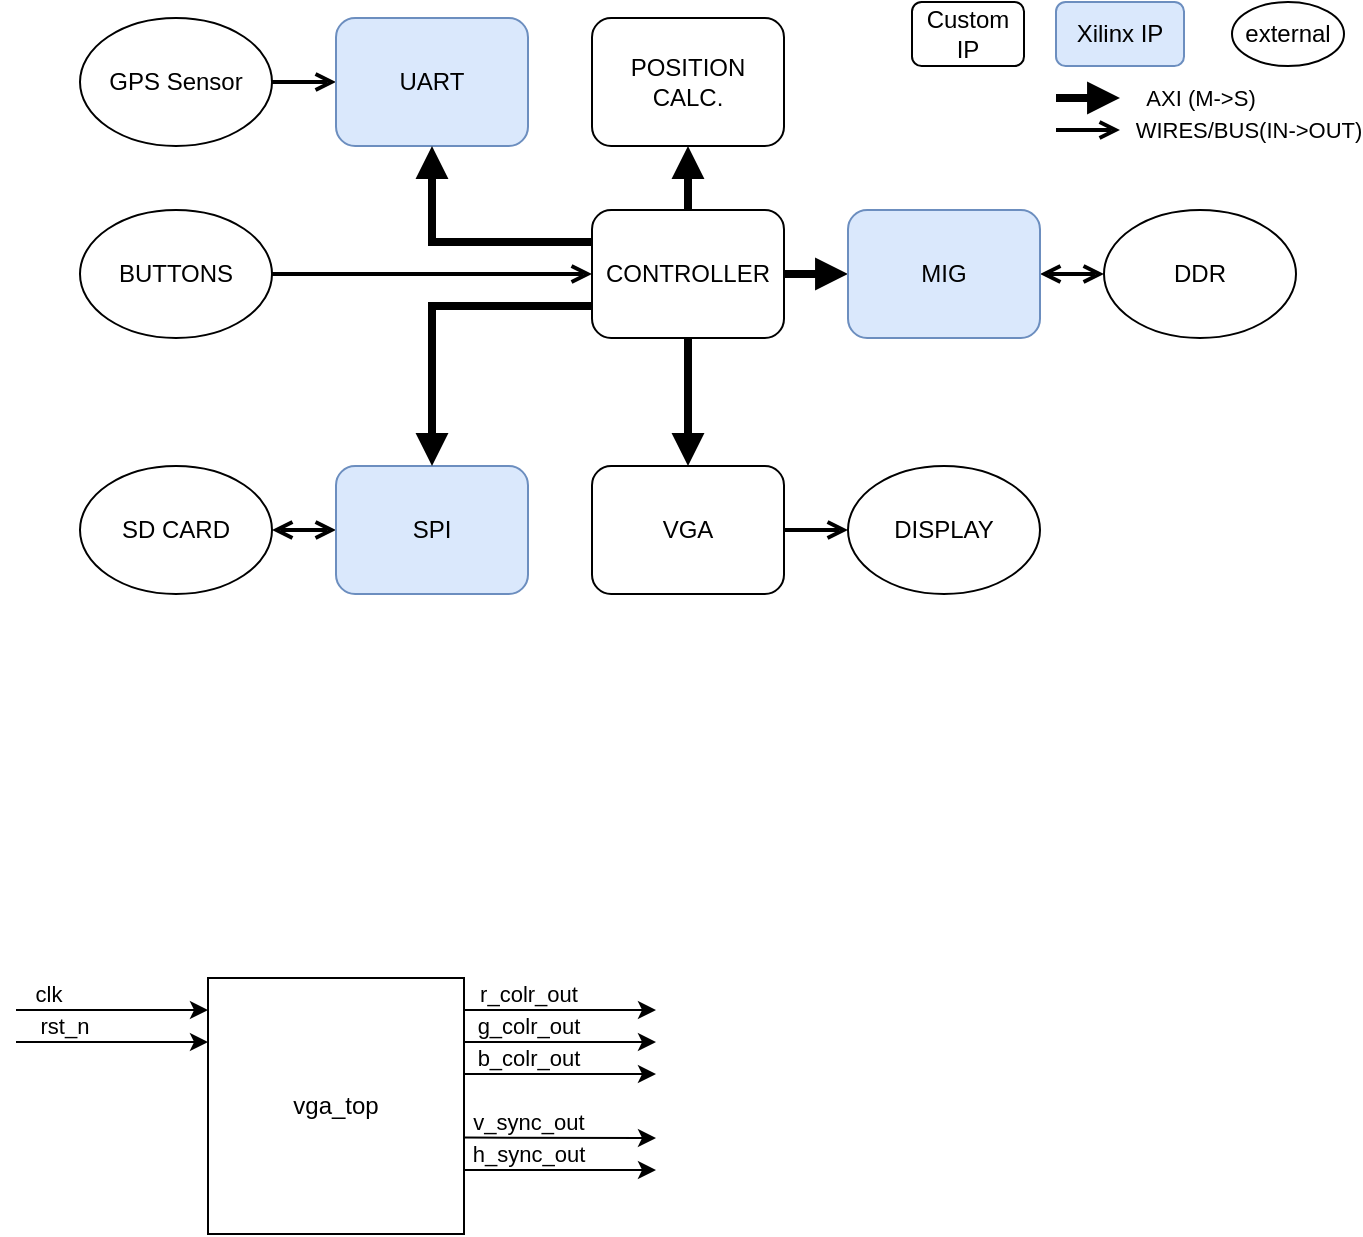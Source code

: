 <mxfile version="16.5.1" type="device" pages="3"><diagram id="nEQVa2_PhKiKGe51zzit" name="top_arch_V1"><mxGraphModel dx="1422" dy="905" grid="1" gridSize="8" guides="1" tooltips="1" connect="1" arrows="1" fold="1" page="1" pageScale="1" pageWidth="850" pageHeight="1100" math="0" shadow="0"><root><mxCell id="0"/><mxCell id="1" parent="0"/><mxCell id="EMBkTUxS-HCczICOHxxR-1" value="vga_top" style="rounded=0;whiteSpace=wrap;html=1;" parent="1" vertex="1"><mxGeometry x="192" y="512" width="128" height="128" as="geometry"/></mxCell><mxCell id="BHH7NuSYGkCIC_-TlVkg-1" value="" style="endArrow=classic;html=1;rounded=0;" parent="1" edge="1"><mxGeometry width="50" height="50" relative="1" as="geometry"><mxPoint x="320" y="528" as="sourcePoint"/><mxPoint x="416" y="528" as="targetPoint"/></mxGeometry></mxCell><mxCell id="BHH7NuSYGkCIC_-TlVkg-8" value="r_colr_out" style="edgeLabel;html=1;align=center;verticalAlign=middle;resizable=0;points=[];" parent="BHH7NuSYGkCIC_-TlVkg-1" vertex="1" connectable="0"><mxGeometry x="0.439" y="-1" relative="1" as="geometry"><mxPoint x="-37" y="-9" as="offset"/></mxGeometry></mxCell><mxCell id="BHH7NuSYGkCIC_-TlVkg-2" value="g_colr_out" style="endArrow=classic;html=1;rounded=0;" parent="1" edge="1"><mxGeometry x="-0.333" y="8" width="50" height="50" relative="1" as="geometry"><mxPoint x="320" y="544" as="sourcePoint"/><mxPoint x="416" y="544" as="targetPoint"/><mxPoint as="offset"/></mxGeometry></mxCell><mxCell id="BHH7NuSYGkCIC_-TlVkg-3" value="b_colr_out" style="endArrow=classic;html=1;rounded=0;" parent="1" edge="1"><mxGeometry x="-0.333" y="8" width="50" height="50" relative="1" as="geometry"><mxPoint x="320" y="560" as="sourcePoint"/><mxPoint x="416" y="560" as="targetPoint"/><mxPoint as="offset"/></mxGeometry></mxCell><mxCell id="BHH7NuSYGkCIC_-TlVkg-4" value="v_sync_out" style="endArrow=classic;html=1;rounded=0;" parent="1" edge="1"><mxGeometry x="-0.334" y="8" width="50" height="50" relative="1" as="geometry"><mxPoint x="320" y="591.76" as="sourcePoint"/><mxPoint x="416" y="592" as="targetPoint"/><mxPoint as="offset"/></mxGeometry></mxCell><mxCell id="BHH7NuSYGkCIC_-TlVkg-5" value="h_sync_out" style="endArrow=classic;html=1;rounded=0;" parent="1" edge="1"><mxGeometry x="-0.333" y="8" width="50" height="50" relative="1" as="geometry"><mxPoint x="320" y="608" as="sourcePoint"/><mxPoint x="416" y="608" as="targetPoint"/><mxPoint as="offset"/></mxGeometry></mxCell><mxCell id="BHH7NuSYGkCIC_-TlVkg-6" value="clk" style="endArrow=classic;html=1;rounded=0;" parent="1" edge="1"><mxGeometry x="-0.667" y="8" width="50" height="50" relative="1" as="geometry"><mxPoint x="96" y="528" as="sourcePoint"/><mxPoint x="192" y="528" as="targetPoint"/><mxPoint as="offset"/></mxGeometry></mxCell><mxCell id="BHH7NuSYGkCIC_-TlVkg-7" value="rst_n" style="endArrow=classic;html=1;rounded=0;" parent="1" edge="1"><mxGeometry x="-0.5" y="8" width="50" height="50" relative="1" as="geometry"><mxPoint x="96" y="544" as="sourcePoint"/><mxPoint x="192" y="544" as="targetPoint"/><mxPoint as="offset"/></mxGeometry></mxCell><mxCell id="VVmX6la4kEFzWT4004Nb-6" style="edgeStyle=orthogonalEdgeStyle;rounded=0;orthogonalLoop=1;jettySize=auto;html=1;entryX=0;entryY=0.5;entryDx=0;entryDy=0;strokeWidth=4;endArrow=block;endFill=1;exitX=1;exitY=0.5;exitDx=0;exitDy=0;" parent="1" source="uRz5PrypNm8M7Azt9l2P-7" target="VVmX6la4kEFzWT4004Nb-2" edge="1"><mxGeometry relative="1" as="geometry"><mxPoint x="504" y="176" as="sourcePoint"/></mxGeometry></mxCell><mxCell id="uRz5PrypNm8M7Azt9l2P-6" style="edgeStyle=orthogonalEdgeStyle;rounded=0;orthogonalLoop=1;jettySize=auto;html=1;exitX=0;exitY=0.5;exitDx=0;exitDy=0;entryX=1;entryY=0.5;entryDx=0;entryDy=0;endArrow=open;endFill=0;strokeWidth=2;startArrow=open;startFill=0;" parent="1" source="VVmX6la4kEFzWT4004Nb-1" target="Vkc70nAae5T4lTxsDKgx-2" edge="1"><mxGeometry relative="1" as="geometry"><mxPoint x="160" y="288" as="targetPoint"/></mxGeometry></mxCell><mxCell id="VVmX6la4kEFzWT4004Nb-1" value="SPI" style="rounded=1;whiteSpace=wrap;html=1;fillColor=#dae8fc;strokeColor=#6c8ebf;" parent="1" vertex="1"><mxGeometry x="256" y="256" width="96" height="64" as="geometry"/></mxCell><mxCell id="Vkc70nAae5T4lTxsDKgx-6" style="edgeStyle=orthogonalEdgeStyle;rounded=0;orthogonalLoop=1;jettySize=auto;html=1;exitX=1;exitY=0.5;exitDx=0;exitDy=0;entryX=0;entryY=0.5;entryDx=0;entryDy=0;startArrow=open;startFill=0;endArrow=open;endFill=0;strokeWidth=2;" parent="1" source="VVmX6la4kEFzWT4004Nb-2" target="Vkc70nAae5T4lTxsDKgx-5" edge="1"><mxGeometry relative="1" as="geometry"/></mxCell><mxCell id="VVmX6la4kEFzWT4004Nb-2" value="MIG" style="rounded=1;whiteSpace=wrap;html=1;fillColor=#dae8fc;strokeColor=#6c8ebf;" parent="1" vertex="1"><mxGeometry x="512" y="128" width="96" height="64" as="geometry"/></mxCell><mxCell id="uRz5PrypNm8M7Azt9l2P-2" style="edgeStyle=orthogonalEdgeStyle;rounded=0;orthogonalLoop=1;jettySize=auto;html=1;exitX=0.5;exitY=1;exitDx=0;exitDy=0;entryX=0.5;entryY=0;entryDx=0;entryDy=0;endArrow=block;endFill=1;strokeWidth=4;" parent="1" source="uRz5PrypNm8M7Azt9l2P-7" target="VVmX6la4kEFzWT4004Nb-3" edge="1"><mxGeometry relative="1" as="geometry"><Array as="points"/></mxGeometry></mxCell><mxCell id="uRz5PrypNm8M7Azt9l2P-12" style="edgeStyle=orthogonalEdgeStyle;rounded=0;orthogonalLoop=1;jettySize=auto;html=1;exitX=1;exitY=0.5;exitDx=0;exitDy=0;entryX=0;entryY=0.5;entryDx=0;entryDy=0;startArrow=none;startFill=0;endArrow=open;endFill=0;strokeWidth=2;" parent="1" source="VVmX6la4kEFzWT4004Nb-3" target="uRz5PrypNm8M7Azt9l2P-11" edge="1"><mxGeometry relative="1" as="geometry"/></mxCell><mxCell id="VVmX6la4kEFzWT4004Nb-3" value="VGA" style="rounded=1;whiteSpace=wrap;html=1;" parent="1" vertex="1"><mxGeometry x="384" y="256" width="96" height="64" as="geometry"/></mxCell><mxCell id="uRz5PrypNm8M7Azt9l2P-10" style="edgeStyle=orthogonalEdgeStyle;rounded=0;orthogonalLoop=1;jettySize=auto;html=1;exitX=1;exitY=0.5;exitDx=0;exitDy=0;entryX=0;entryY=0.5;entryDx=0;entryDy=0;endArrow=open;endFill=0;strokeWidth=2;startArrow=none;startFill=0;" parent="1" source="uRz5PrypNm8M7Azt9l2P-9" target="VVmX6la4kEFzWT4004Nb-4" edge="1"><mxGeometry relative="1" as="geometry"/></mxCell><mxCell id="VVmX6la4kEFzWT4004Nb-4" value="UART" style="rounded=1;whiteSpace=wrap;html=1;fillColor=#dae8fc;strokeColor=#6c8ebf;" parent="1" vertex="1"><mxGeometry x="256" y="32" width="96" height="64" as="geometry"/></mxCell><mxCell id="uRz5PrypNm8M7Azt9l2P-4" style="edgeStyle=orthogonalEdgeStyle;rounded=0;orthogonalLoop=1;jettySize=auto;html=1;exitX=0.5;exitY=0;exitDx=0;exitDy=0;entryX=0.5;entryY=1;entryDx=0;entryDy=0;endArrow=block;endFill=1;strokeWidth=4;" parent="1" source="uRz5PrypNm8M7Azt9l2P-7" target="VVmX6la4kEFzWT4004Nb-5" edge="1"><mxGeometry relative="1" as="geometry"/></mxCell><mxCell id="VVmX6la4kEFzWT4004Nb-5" value="POSITION &lt;br&gt;CALC." style="rounded=1;whiteSpace=wrap;html=1;" parent="1" vertex="1"><mxGeometry x="384" y="32" width="96" height="64" as="geometry"/></mxCell><mxCell id="uRz5PrypNm8M7Azt9l2P-8" style="edgeStyle=orthogonalEdgeStyle;rounded=0;orthogonalLoop=1;jettySize=auto;html=1;exitX=0;exitY=0.75;exitDx=0;exitDy=0;entryX=0.5;entryY=0;entryDx=0;entryDy=0;endArrow=block;endFill=1;strokeWidth=4;" parent="1" source="uRz5PrypNm8M7Azt9l2P-7" target="VVmX6la4kEFzWT4004Nb-1" edge="1"><mxGeometry relative="1" as="geometry"/></mxCell><mxCell id="Vkc70nAae5T4lTxsDKgx-4" style="edgeStyle=orthogonalEdgeStyle;rounded=0;orthogonalLoop=1;jettySize=auto;html=1;exitX=0;exitY=0.25;exitDx=0;exitDy=0;entryX=0.5;entryY=1;entryDx=0;entryDy=0;startArrow=none;startFill=0;endArrow=block;endFill=1;strokeWidth=4;" parent="1" source="uRz5PrypNm8M7Azt9l2P-7" target="VVmX6la4kEFzWT4004Nb-4" edge="1"><mxGeometry relative="1" as="geometry"/></mxCell><mxCell id="uRz5PrypNm8M7Azt9l2P-7" value="CONTROLLER" style="rounded=1;whiteSpace=wrap;html=1;" parent="1" vertex="1"><mxGeometry x="384" y="128" width="96" height="64" as="geometry"/></mxCell><mxCell id="uRz5PrypNm8M7Azt9l2P-9" value="GPS Sensor" style="ellipse;whiteSpace=wrap;html=1;" parent="1" vertex="1"><mxGeometry x="128" y="32" width="96" height="64" as="geometry"/></mxCell><mxCell id="uRz5PrypNm8M7Azt9l2P-11" value="DISPLAY" style="ellipse;whiteSpace=wrap;html=1;" parent="1" vertex="1"><mxGeometry x="512" y="256" width="96" height="64" as="geometry"/></mxCell><mxCell id="uRz5PrypNm8M7Azt9l2P-15" style="edgeStyle=orthogonalEdgeStyle;rounded=0;orthogonalLoop=1;jettySize=auto;html=1;exitX=1;exitY=0.5;exitDx=0;exitDy=0;entryX=0;entryY=0.5;entryDx=0;entryDy=0;startArrow=none;startFill=0;endArrow=open;endFill=0;strokeWidth=2;" parent="1" source="Vkc70nAae5T4lTxsDKgx-3" target="uRz5PrypNm8M7Azt9l2P-7" edge="1"><mxGeometry relative="1" as="geometry"><mxPoint x="224" y="144" as="sourcePoint"/></mxGeometry></mxCell><mxCell id="Vkc70nAae5T4lTxsDKgx-2" value="SD CARD" style="ellipse;whiteSpace=wrap;html=1;" parent="1" vertex="1"><mxGeometry x="128" y="256" width="96" height="64" as="geometry"/></mxCell><mxCell id="Vkc70nAae5T4lTxsDKgx-3" value="BUTTONS" style="ellipse;whiteSpace=wrap;html=1;" parent="1" vertex="1"><mxGeometry x="128" y="128" width="96" height="64" as="geometry"/></mxCell><mxCell id="Vkc70nAae5T4lTxsDKgx-5" value="DDR" style="ellipse;whiteSpace=wrap;html=1;" parent="1" vertex="1"><mxGeometry x="640" y="128" width="96" height="64" as="geometry"/></mxCell><mxCell id="Vkc70nAae5T4lTxsDKgx-7" value="Xilinx IP" style="rounded=1;whiteSpace=wrap;html=1;fillColor=#dae8fc;strokeColor=#6c8ebf;" parent="1" vertex="1"><mxGeometry x="616" y="24" width="64" height="32" as="geometry"/></mxCell><mxCell id="Vkc70nAae5T4lTxsDKgx-8" value="AXI (M-&amp;gt;S)" style="edgeStyle=orthogonalEdgeStyle;rounded=0;orthogonalLoop=1;jettySize=auto;html=1;entryX=0;entryY=0.5;entryDx=0;entryDy=0;strokeWidth=4;endArrow=block;endFill=1;exitX=1;exitY=0.5;exitDx=0;exitDy=0;" parent="1" edge="1"><mxGeometry x="1" y="40" relative="1" as="geometry"><mxPoint x="616" y="72" as="sourcePoint"/><mxPoint x="648" y="72" as="targetPoint"/><mxPoint x="40" y="40" as="offset"/></mxGeometry></mxCell><mxCell id="Vkc70nAae5T4lTxsDKgx-9" value="WIRES/BUS(IN-&amp;gt;OUT)" style="edgeStyle=orthogonalEdgeStyle;rounded=0;orthogonalLoop=1;jettySize=auto;html=1;exitX=1;exitY=0.5;exitDx=0;exitDy=0;entryX=0;entryY=0.5;entryDx=0;entryDy=0;startArrow=none;startFill=0;endArrow=open;endFill=0;strokeWidth=2;" parent="1" edge="1"><mxGeometry x="1" y="64" relative="1" as="geometry"><mxPoint x="616.0" y="88" as="sourcePoint"/><mxPoint x="648" y="88" as="targetPoint"/><mxPoint x="64" y="64" as="offset"/></mxGeometry></mxCell><mxCell id="Vkc70nAae5T4lTxsDKgx-10" value="external" style="ellipse;whiteSpace=wrap;html=1;" parent="1" vertex="1"><mxGeometry x="704" y="24" width="56" height="32" as="geometry"/></mxCell><mxCell id="Vkc70nAae5T4lTxsDKgx-11" value="Custom IP" style="rounded=1;whiteSpace=wrap;html=1;" parent="1" vertex="1"><mxGeometry x="544" y="24" width="56" height="32" as="geometry"/></mxCell></root></mxGraphModel></diagram><diagram id="92d5MzCySYSPe8b4pFnU" name="vga_top"><mxGraphModel dx="1422" dy="905" grid="1" gridSize="10" guides="1" tooltips="1" connect="1" arrows="1" fold="1" page="1" pageScale="1" pageWidth="1169" pageHeight="827" math="0" shadow="0"><root><mxCell id="NCdiv3p-PEW18F6FOUOr-0"/><mxCell id="NCdiv3p-PEW18F6FOUOr-1" parent="NCdiv3p-PEW18F6FOUOr-0"/><mxCell id="Me9tqdzSS-eJb3YpHCgE-0" value="vga_clk_div" style="rounded=0;whiteSpace=wrap;html=1;" parent="NCdiv3p-PEW18F6FOUOr-1" vertex="1"><mxGeometry x="120" y="70" width="120" height="80" as="geometry"/></mxCell><mxCell id="2xURPlfQjI6ZkkE0GjM2-0" value="clk_gen" style="rounded=0;whiteSpace=wrap;html=1;" parent="NCdiv3p-PEW18F6FOUOr-1" vertex="1"><mxGeometry x="120" y="200" width="120" height="80" as="geometry"/></mxCell><mxCell id="2xURPlfQjI6ZkkE0GjM2-1" value="vga_pxl_counter" style="rounded=0;whiteSpace=wrap;html=1;" parent="NCdiv3p-PEW18F6FOUOr-1" vertex="1"><mxGeometry x="120" y="360" width="120" height="120" as="geometry"/></mxCell><mxCell id="G7Uj_nLF-ltPoxCUPjvK-0" value="vga_controller" style="rounded=0;whiteSpace=wrap;html=1;" parent="NCdiv3p-PEW18F6FOUOr-1" vertex="1"><mxGeometry x="440" y="360" width="120" height="120" as="geometry"/></mxCell><mxCell id="G7Uj_nLF-ltPoxCUPjvK-1" value="vga_colr_mux" style="rounded=0;whiteSpace=wrap;html=1;" parent="NCdiv3p-PEW18F6FOUOr-1" vertex="1"><mxGeometry x="760" y="360" width="120" height="120" as="geometry"/></mxCell><mxCell id="G7Uj_nLF-ltPoxCUPjvK-2" value="vga_pattern_gen" style="rounded=0;whiteSpace=wrap;html=1;" parent="NCdiv3p-PEW18F6FOUOr-1" vertex="1"><mxGeometry x="440" y="200" width="120" height="80" as="geometry"/></mxCell><mxCell id="G7Uj_nLF-ltPoxCUPjvK-7" value="" style="endArrow=classic;html=1;rounded=0;entryX=0;entryY=0.25;entryDx=0;entryDy=0;" parent="NCdiv3p-PEW18F6FOUOr-1" target="Me9tqdzSS-eJb3YpHCgE-0" edge="1"><mxGeometry width="50" height="50" relative="1" as="geometry"><mxPoint x="40" y="90" as="sourcePoint"/><mxPoint x="60" y="80" as="targetPoint"/></mxGeometry></mxCell><mxCell id="G7Uj_nLF-ltPoxCUPjvK-14" value="clk" style="edgeLabel;html=1;align=center;verticalAlign=middle;resizable=0;points=[];" parent="G7Uj_nLF-ltPoxCUPjvK-7" vertex="1" connectable="0"><mxGeometry x="-0.496" y="2" relative="1" as="geometry"><mxPoint x="-10" y="-8" as="offset"/></mxGeometry></mxCell><mxCell id="G7Uj_nLF-ltPoxCUPjvK-9" value="" style="endArrow=classic;html=1;rounded=0;entryX=0;entryY=0.25;entryDx=0;entryDy=0;" parent="NCdiv3p-PEW18F6FOUOr-1" edge="1"><mxGeometry width="50" height="50" relative="1" as="geometry"><mxPoint x="40" y="110" as="sourcePoint"/><mxPoint x="120" y="110" as="targetPoint"/></mxGeometry></mxCell><mxCell id="G7Uj_nLF-ltPoxCUPjvK-16" value="rst_n" style="edgeLabel;html=1;align=center;verticalAlign=middle;resizable=0;points=[];" parent="G7Uj_nLF-ltPoxCUPjvK-9" vertex="1" connectable="0"><mxGeometry x="-0.468" y="2" relative="1" as="geometry"><mxPoint x="-11" y="-8" as="offset"/></mxGeometry></mxCell><mxCell id="G7Uj_nLF-ltPoxCUPjvK-17" value="" style="endArrow=classic;html=1;rounded=0;entryX=0;entryY=0.25;entryDx=0;entryDy=0;" parent="NCdiv3p-PEW18F6FOUOr-1" edge="1"><mxGeometry width="50" height="50" relative="1" as="geometry"><mxPoint x="40" y="220" as="sourcePoint"/><mxPoint x="120" y="220" as="targetPoint"/></mxGeometry></mxCell><mxCell id="G7Uj_nLF-ltPoxCUPjvK-18" value="clk" style="edgeLabel;html=1;align=center;verticalAlign=middle;resizable=0;points=[];" parent="G7Uj_nLF-ltPoxCUPjvK-17" vertex="1" connectable="0"><mxGeometry x="-0.496" y="2" relative="1" as="geometry"><mxPoint x="-10" y="-8" as="offset"/></mxGeometry></mxCell><mxCell id="G7Uj_nLF-ltPoxCUPjvK-19" value="" style="endArrow=classic;html=1;rounded=0;entryX=0;entryY=0.25;entryDx=0;entryDy=0;" parent="NCdiv3p-PEW18F6FOUOr-1" edge="1"><mxGeometry width="50" height="50" relative="1" as="geometry"><mxPoint x="40" y="240" as="sourcePoint"/><mxPoint x="120" y="240" as="targetPoint"/></mxGeometry></mxCell><mxCell id="G7Uj_nLF-ltPoxCUPjvK-20" value="rst_n" style="edgeLabel;html=1;align=center;verticalAlign=middle;resizable=0;points=[];" parent="G7Uj_nLF-ltPoxCUPjvK-19" vertex="1" connectable="0"><mxGeometry x="-0.468" y="2" relative="1" as="geometry"><mxPoint x="-11" y="-8" as="offset"/></mxGeometry></mxCell><mxCell id="G7Uj_nLF-ltPoxCUPjvK-22" value="" style="endArrow=classic;html=1;rounded=0;entryX=0;entryY=0.25;entryDx=0;entryDy=0;" parent="NCdiv3p-PEW18F6FOUOr-1" edge="1"><mxGeometry width="50" height="50" relative="1" as="geometry"><mxPoint x="240" y="90.0" as="sourcePoint"/><mxPoint x="320" y="90.0" as="targetPoint"/></mxGeometry></mxCell><mxCell id="G7Uj_nLF-ltPoxCUPjvK-23" value="pxl_clk_s" style="edgeLabel;html=1;align=center;verticalAlign=middle;resizable=0;points=[];" parent="G7Uj_nLF-ltPoxCUPjvK-22" vertex="1" connectable="0"><mxGeometry x="-0.496" y="2" relative="1" as="geometry"><mxPoint x="10" y="-8" as="offset"/></mxGeometry></mxCell><mxCell id="G7Uj_nLF-ltPoxCUPjvK-24" value="" style="endArrow=classic;html=1;rounded=0;entryX=0;entryY=0.25;entryDx=0;entryDy=0;" parent="NCdiv3p-PEW18F6FOUOr-1" edge="1"><mxGeometry width="50" height="50" relative="1" as="geometry"><mxPoint x="40" y="380" as="sourcePoint"/><mxPoint x="120" y="380" as="targetPoint"/></mxGeometry></mxCell><mxCell id="G7Uj_nLF-ltPoxCUPjvK-25" value="pxl_clk_s" style="edgeLabel;html=1;align=center;verticalAlign=middle;resizable=0;points=[];" parent="G7Uj_nLF-ltPoxCUPjvK-24" vertex="1" connectable="0"><mxGeometry x="-0.496" y="2" relative="1" as="geometry"><mxPoint y="-8" as="offset"/></mxGeometry></mxCell><mxCell id="G7Uj_nLF-ltPoxCUPjvK-26" value="" style="endArrow=classic;html=1;rounded=0;entryX=0;entryY=0.25;entryDx=0;entryDy=0;" parent="NCdiv3p-PEW18F6FOUOr-1" edge="1"><mxGeometry width="50" height="50" relative="1" as="geometry"><mxPoint x="40" y="400" as="sourcePoint"/><mxPoint x="120" y="400" as="targetPoint"/></mxGeometry></mxCell><mxCell id="G7Uj_nLF-ltPoxCUPjvK-27" value="rst_n" style="edgeLabel;html=1;align=center;verticalAlign=middle;resizable=0;points=[];" parent="G7Uj_nLF-ltPoxCUPjvK-26" vertex="1" connectable="0"><mxGeometry x="-0.468" y="2" relative="1" as="geometry"><mxPoint x="-11" y="-8" as="offset"/></mxGeometry></mxCell><mxCell id="G7Uj_nLF-ltPoxCUPjvK-29" value="" style="endArrow=classic;html=1;rounded=0;entryX=0;entryY=0.25;entryDx=0;entryDy=0;" parent="NCdiv3p-PEW18F6FOUOr-1" edge="1"><mxGeometry width="50" height="50" relative="1" as="geometry"><mxPoint x="240" y="380" as="sourcePoint"/><mxPoint x="320" y="380" as="targetPoint"/></mxGeometry></mxCell><mxCell id="G7Uj_nLF-ltPoxCUPjvK-30" value="pxl_ctr_s" style="edgeLabel;html=1;align=center;verticalAlign=middle;resizable=0;points=[];" parent="G7Uj_nLF-ltPoxCUPjvK-29" vertex="1" connectable="0"><mxGeometry x="-0.496" y="2" relative="1" as="geometry"><mxPoint x="10" y="-8" as="offset"/></mxGeometry></mxCell><mxCell id="G7Uj_nLF-ltPoxCUPjvK-31" value="" style="endArrow=classic;html=1;rounded=0;entryX=0;entryY=0.25;entryDx=0;entryDy=0;" parent="NCdiv3p-PEW18F6FOUOr-1" edge="1"><mxGeometry width="50" height="50" relative="1" as="geometry"><mxPoint x="240" y="400" as="sourcePoint"/><mxPoint x="320" y="400" as="targetPoint"/></mxGeometry></mxCell><mxCell id="G7Uj_nLF-ltPoxCUPjvK-32" value="line_ctr_s" style="edgeLabel;html=1;align=center;verticalAlign=middle;resizable=0;points=[];" parent="G7Uj_nLF-ltPoxCUPjvK-31" vertex="1" connectable="0"><mxGeometry x="-0.468" y="2" relative="1" as="geometry"><mxPoint x="9" y="-8" as="offset"/></mxGeometry></mxCell><mxCell id="G7Uj_nLF-ltPoxCUPjvK-33" value="" style="endArrow=classic;html=1;rounded=0;entryX=0;entryY=0.25;entryDx=0;entryDy=0;" parent="NCdiv3p-PEW18F6FOUOr-1" edge="1"><mxGeometry width="50" height="50" relative="1" as="geometry"><mxPoint x="360" y="380" as="sourcePoint"/><mxPoint x="440" y="380" as="targetPoint"/></mxGeometry></mxCell><mxCell id="G7Uj_nLF-ltPoxCUPjvK-34" value="pxl_clk_s" style="edgeLabel;html=1;align=center;verticalAlign=middle;resizable=0;points=[];" parent="G7Uj_nLF-ltPoxCUPjvK-33" vertex="1" connectable="0"><mxGeometry x="-0.496" y="2" relative="1" as="geometry"><mxPoint y="-8" as="offset"/></mxGeometry></mxCell><mxCell id="G7Uj_nLF-ltPoxCUPjvK-35" value="" style="endArrow=classic;html=1;rounded=0;entryX=0;entryY=0.25;entryDx=0;entryDy=0;" parent="NCdiv3p-PEW18F6FOUOr-1" edge="1"><mxGeometry width="50" height="50" relative="1" as="geometry"><mxPoint x="360" y="400" as="sourcePoint"/><mxPoint x="440" y="400" as="targetPoint"/></mxGeometry></mxCell><mxCell id="G7Uj_nLF-ltPoxCUPjvK-36" value="rst_n" style="edgeLabel;html=1;align=center;verticalAlign=middle;resizable=0;points=[];" parent="G7Uj_nLF-ltPoxCUPjvK-35" vertex="1" connectable="0"><mxGeometry x="-0.468" y="2" relative="1" as="geometry"><mxPoint x="-11" y="-8" as="offset"/></mxGeometry></mxCell><mxCell id="G7Uj_nLF-ltPoxCUPjvK-37" value="" style="endArrow=classic;html=1;rounded=0;entryX=0;entryY=0.25;entryDx=0;entryDy=0;" parent="NCdiv3p-PEW18F6FOUOr-1" edge="1"><mxGeometry width="50" height="50" relative="1" as="geometry"><mxPoint x="360" y="420" as="sourcePoint"/><mxPoint x="440" y="420" as="targetPoint"/></mxGeometry></mxCell><mxCell id="G7Uj_nLF-ltPoxCUPjvK-38" value="pxl_ctr_s" style="edgeLabel;html=1;align=center;verticalAlign=middle;resizable=0;points=[];" parent="G7Uj_nLF-ltPoxCUPjvK-37" vertex="1" connectable="0"><mxGeometry x="-0.496" y="2" relative="1" as="geometry"><mxPoint y="-8" as="offset"/></mxGeometry></mxCell><mxCell id="G7Uj_nLF-ltPoxCUPjvK-39" value="" style="endArrow=classic;html=1;rounded=0;entryX=0;entryY=0.25;entryDx=0;entryDy=0;" parent="NCdiv3p-PEW18F6FOUOr-1" edge="1"><mxGeometry width="50" height="50" relative="1" as="geometry"><mxPoint x="360" y="440" as="sourcePoint"/><mxPoint x="440" y="440" as="targetPoint"/></mxGeometry></mxCell><mxCell id="G7Uj_nLF-ltPoxCUPjvK-40" value="line_ctr_s" style="edgeLabel;html=1;align=center;verticalAlign=middle;resizable=0;points=[];" parent="G7Uj_nLF-ltPoxCUPjvK-39" vertex="1" connectable="0"><mxGeometry x="-0.468" y="2" relative="1" as="geometry"><mxPoint x="-1" y="-8" as="offset"/></mxGeometry></mxCell><mxCell id="G7Uj_nLF-ltPoxCUPjvK-41" value="" style="endArrow=classic;html=1;rounded=0;entryX=0;entryY=0.25;entryDx=0;entryDy=0;" parent="NCdiv3p-PEW18F6FOUOr-1" edge="1"><mxGeometry width="50" height="50" relative="1" as="geometry"><mxPoint x="560" y="400" as="sourcePoint"/><mxPoint x="640" y="400" as="targetPoint"/></mxGeometry></mxCell><mxCell id="G7Uj_nLF-ltPoxCUPjvK-42" value="v_sync_s" style="edgeLabel;html=1;align=center;verticalAlign=middle;resizable=0;points=[];" parent="G7Uj_nLF-ltPoxCUPjvK-41" vertex="1" connectable="0"><mxGeometry x="-0.496" y="2" relative="1" as="geometry"><mxPoint x="10" y="-8" as="offset"/></mxGeometry></mxCell><mxCell id="G7Uj_nLF-ltPoxCUPjvK-43" value="" style="endArrow=classic;html=1;rounded=0;entryX=0;entryY=0.25;entryDx=0;entryDy=0;" parent="NCdiv3p-PEW18F6FOUOr-1" edge="1"><mxGeometry width="50" height="50" relative="1" as="geometry"><mxPoint x="560" y="420" as="sourcePoint"/><mxPoint x="640" y="420" as="targetPoint"/></mxGeometry></mxCell><mxCell id="G7Uj_nLF-ltPoxCUPjvK-44" value="h_sync_s" style="edgeLabel;html=1;align=center;verticalAlign=middle;resizable=0;points=[];" parent="G7Uj_nLF-ltPoxCUPjvK-43" vertex="1" connectable="0"><mxGeometry x="-0.468" y="2" relative="1" as="geometry"><mxPoint x="9" y="-8" as="offset"/></mxGeometry></mxCell><mxCell id="G7Uj_nLF-ltPoxCUPjvK-45" value="" style="endArrow=classic;html=1;rounded=0;entryX=0;entryY=0.25;entryDx=0;entryDy=0;" parent="NCdiv3p-PEW18F6FOUOr-1" edge="1"><mxGeometry width="50" height="50" relative="1" as="geometry"><mxPoint x="560" y="380" as="sourcePoint"/><mxPoint x="640" y="380" as="targetPoint"/></mxGeometry></mxCell><mxCell id="G7Uj_nLF-ltPoxCUPjvK-46" value="colr_en_s" style="edgeLabel;html=1;align=center;verticalAlign=middle;resizable=0;points=[];" parent="G7Uj_nLF-ltPoxCUPjvK-45" vertex="1" connectable="0"><mxGeometry x="-0.496" y="2" relative="1" as="geometry"><mxPoint x="10" y="-8" as="offset"/></mxGeometry></mxCell><mxCell id="G7Uj_nLF-ltPoxCUPjvK-52" value="" style="endArrow=classic;html=1;rounded=0;entryX=0;entryY=0.25;entryDx=0;entryDy=0;" parent="NCdiv3p-PEW18F6FOUOr-1" edge="1"><mxGeometry width="50" height="50" relative="1" as="geometry"><mxPoint x="240" y="220" as="sourcePoint"/><mxPoint x="320" y="220" as="targetPoint"/></mxGeometry></mxCell><mxCell id="G7Uj_nLF-ltPoxCUPjvK-53" value="pxl_clk_s" style="edgeLabel;html=1;align=center;verticalAlign=middle;resizable=0;points=[];" parent="G7Uj_nLF-ltPoxCUPjvK-52" vertex="1" connectable="0"><mxGeometry x="-0.496" y="2" relative="1" as="geometry"><mxPoint x="10" y="-8" as="offset"/></mxGeometry></mxCell><mxCell id="G7Uj_nLF-ltPoxCUPjvK-54" value="IF CONF_SIM == 1" style="text;html=1;align=left;verticalAlign=middle;resizable=0;points=[];autosize=1;strokeColor=none;fillColor=none;" parent="NCdiv3p-PEW18F6FOUOr-1" vertex="1"><mxGeometry x="40" y="170" width="120" height="20" as="geometry"/></mxCell><mxCell id="G7Uj_nLF-ltPoxCUPjvK-55" value="IF CONF_SIM == 0" style="text;html=1;align=left;verticalAlign=middle;resizable=0;points=[];autosize=1;strokeColor=none;fillColor=none;" parent="NCdiv3p-PEW18F6FOUOr-1" vertex="1"><mxGeometry x="40" y="40" width="120" height="20" as="geometry"/></mxCell><mxCell id="G7Uj_nLF-ltPoxCUPjvK-56" value="" style="endArrow=classic;html=1;rounded=0;entryX=0;entryY=0.25;entryDx=0;entryDy=0;" parent="NCdiv3p-PEW18F6FOUOr-1" edge="1"><mxGeometry width="50" height="50" relative="1" as="geometry"><mxPoint x="360" y="220" as="sourcePoint"/><mxPoint x="440" y="220" as="targetPoint"/></mxGeometry></mxCell><mxCell id="G7Uj_nLF-ltPoxCUPjvK-57" value="pxl_ctr_s" style="edgeLabel;html=1;align=center;verticalAlign=middle;resizable=0;points=[];" parent="G7Uj_nLF-ltPoxCUPjvK-56" vertex="1" connectable="0"><mxGeometry x="-0.496" y="2" relative="1" as="geometry"><mxPoint y="-8" as="offset"/></mxGeometry></mxCell><mxCell id="G7Uj_nLF-ltPoxCUPjvK-58" value="" style="endArrow=classic;html=1;rounded=0;entryX=0;entryY=0.25;entryDx=0;entryDy=0;" parent="NCdiv3p-PEW18F6FOUOr-1" edge="1"><mxGeometry width="50" height="50" relative="1" as="geometry"><mxPoint x="360" y="240" as="sourcePoint"/><mxPoint x="440" y="240" as="targetPoint"/></mxGeometry></mxCell><mxCell id="G7Uj_nLF-ltPoxCUPjvK-59" value="line_ctr_s" style="edgeLabel;html=1;align=center;verticalAlign=middle;resizable=0;points=[];" parent="G7Uj_nLF-ltPoxCUPjvK-58" vertex="1" connectable="0"><mxGeometry x="-0.468" y="2" relative="1" as="geometry"><mxPoint x="-1" y="-8" as="offset"/></mxGeometry></mxCell><mxCell id="G7Uj_nLF-ltPoxCUPjvK-60" value="" style="endArrow=classic;html=1;rounded=0;entryX=0;entryY=0.25;entryDx=0;entryDy=0;" parent="NCdiv3p-PEW18F6FOUOr-1" edge="1"><mxGeometry width="50" height="50" relative="1" as="geometry"><mxPoint x="560" y="220" as="sourcePoint"/><mxPoint x="640" y="220" as="targetPoint"/></mxGeometry></mxCell><mxCell id="G7Uj_nLF-ltPoxCUPjvK-61" value="colr_arr_s" style="edgeLabel;html=1;align=center;verticalAlign=middle;resizable=0;points=[];" parent="G7Uj_nLF-ltPoxCUPjvK-60" vertex="1" connectable="0"><mxGeometry x="-0.496" y="2" relative="1" as="geometry"><mxPoint x="10" y="-8" as="offset"/></mxGeometry></mxCell><mxCell id="G7Uj_nLF-ltPoxCUPjvK-62" value="IF CONF_TEST_PATT == 1" style="text;html=1;align=left;verticalAlign=middle;resizable=0;points=[];autosize=1;strokeColor=none;fillColor=none;" parent="NCdiv3p-PEW18F6FOUOr-1" vertex="1"><mxGeometry x="360" y="170" width="160" height="20" as="geometry"/></mxCell><mxCell id="G7Uj_nLF-ltPoxCUPjvK-63" value="" style="endArrow=classic;html=1;rounded=0;entryX=0;entryY=0.25;entryDx=0;entryDy=0;" parent="NCdiv3p-PEW18F6FOUOr-1" edge="1"><mxGeometry width="50" height="50" relative="1" as="geometry"><mxPoint x="680" y="380" as="sourcePoint"/><mxPoint x="760" y="380" as="targetPoint"/></mxGeometry></mxCell><mxCell id="G7Uj_nLF-ltPoxCUPjvK-64" value="colr_arr_s" style="edgeLabel;html=1;align=center;verticalAlign=middle;resizable=0;points=[];" parent="G7Uj_nLF-ltPoxCUPjvK-63" vertex="1" connectable="0"><mxGeometry x="-0.496" y="2" relative="1" as="geometry"><mxPoint y="-8" as="offset"/></mxGeometry></mxCell><mxCell id="G7Uj_nLF-ltPoxCUPjvK-65" value="" style="endArrow=classic;html=1;rounded=0;entryX=0;entryY=0.25;entryDx=0;entryDy=0;" parent="NCdiv3p-PEW18F6FOUOr-1" edge="1"><mxGeometry width="50" height="50" relative="1" as="geometry"><mxPoint x="680" y="400" as="sourcePoint"/><mxPoint x="760" y="400" as="targetPoint"/></mxGeometry></mxCell><mxCell id="G7Uj_nLF-ltPoxCUPjvK-66" value="colr_en_s" style="edgeLabel;html=1;align=center;verticalAlign=middle;resizable=0;points=[];" parent="G7Uj_nLF-ltPoxCUPjvK-65" vertex="1" connectable="0"><mxGeometry x="-0.468" y="2" relative="1" as="geometry"><mxPoint x="-1" y="-8" as="offset"/></mxGeometry></mxCell><mxCell id="G7Uj_nLF-ltPoxCUPjvK-67" value="" style="endArrow=classic;html=1;rounded=0;" parent="NCdiv3p-PEW18F6FOUOr-1" edge="1"><mxGeometry width="50" height="50" relative="1" as="geometry"><mxPoint x="880" y="380" as="sourcePoint"/><mxPoint x="1000" y="380" as="targetPoint"/></mxGeometry></mxCell><mxCell id="G7Uj_nLF-ltPoxCUPjvK-68" value="colr_mux_arr_s" style="edgeLabel;html=1;align=center;verticalAlign=middle;resizable=0;points=[];" parent="G7Uj_nLF-ltPoxCUPjvK-67" vertex="1" connectable="0"><mxGeometry x="-0.496" y="2" relative="1" as="geometry"><mxPoint x="20" y="-8" as="offset"/></mxGeometry></mxCell></root></mxGraphModel></diagram><diagram id="aZrrmqm0KrwpdvjAzdaQ" name="vga_arch_int_BRAM"><mxGraphModel dx="813" dy="517" grid="1" gridSize="10" guides="1" tooltips="1" connect="1" arrows="1" fold="1" page="1" pageScale="1" pageWidth="1169" pageHeight="827" math="0" shadow="0"><root><mxCell id="AfBJRUnci_gZcaBItBri-0"/><mxCell id="AfBJRUnci_gZcaBItBri-1" parent="AfBJRUnci_gZcaBItBri-0"/><mxCell id="07cw9aPsXQ2hkpbIDxUm-0" value="vga_top" style="rounded=0;whiteSpace=wrap;html=1;" vertex="1" parent="AfBJRUnci_gZcaBItBri-1"><mxGeometry x="126" y="40" width="128" height="128" as="geometry"/></mxCell><mxCell id="07cw9aPsXQ2hkpbIDxUm-1" value="" style="endArrow=classic;html=1;rounded=0;" edge="1" parent="AfBJRUnci_gZcaBItBri-1"><mxGeometry width="50" height="50" relative="1" as="geometry"><mxPoint x="254" y="56" as="sourcePoint"/><mxPoint x="350" y="56" as="targetPoint"/></mxGeometry></mxCell><mxCell id="07cw9aPsXQ2hkpbIDxUm-2" value="r_colr_out" style="edgeLabel;html=1;align=center;verticalAlign=middle;resizable=0;points=[];" vertex="1" connectable="0" parent="07cw9aPsXQ2hkpbIDxUm-1"><mxGeometry x="0.439" y="-1" relative="1" as="geometry"><mxPoint x="-37" y="-9" as="offset"/></mxGeometry></mxCell><mxCell id="07cw9aPsXQ2hkpbIDxUm-3" value="g_colr_out" style="endArrow=classic;html=1;rounded=0;" edge="1" parent="AfBJRUnci_gZcaBItBri-1"><mxGeometry x="-0.333" y="8" width="50" height="50" relative="1" as="geometry"><mxPoint x="254" y="72" as="sourcePoint"/><mxPoint x="350" y="72" as="targetPoint"/><mxPoint as="offset"/></mxGeometry></mxCell><mxCell id="07cw9aPsXQ2hkpbIDxUm-4" value="b_colr_out" style="endArrow=classic;html=1;rounded=0;" edge="1" parent="AfBJRUnci_gZcaBItBri-1"><mxGeometry x="-0.333" y="8" width="50" height="50" relative="1" as="geometry"><mxPoint x="254" y="88" as="sourcePoint"/><mxPoint x="350" y="88" as="targetPoint"/><mxPoint as="offset"/></mxGeometry></mxCell><mxCell id="07cw9aPsXQ2hkpbIDxUm-5" value="v_sync_out" style="endArrow=classic;html=1;rounded=0;" edge="1" parent="AfBJRUnci_gZcaBItBri-1"><mxGeometry x="-0.334" y="8" width="50" height="50" relative="1" as="geometry"><mxPoint x="254" y="119.76" as="sourcePoint"/><mxPoint x="350" y="120" as="targetPoint"/><mxPoint as="offset"/></mxGeometry></mxCell><mxCell id="07cw9aPsXQ2hkpbIDxUm-6" value="h_sync_out" style="endArrow=classic;html=1;rounded=0;" edge="1" parent="AfBJRUnci_gZcaBItBri-1"><mxGeometry x="-0.333" y="8" width="50" height="50" relative="1" as="geometry"><mxPoint x="254" y="136" as="sourcePoint"/><mxPoint x="350" y="136" as="targetPoint"/><mxPoint as="offset"/></mxGeometry></mxCell><mxCell id="07cw9aPsXQ2hkpbIDxUm-7" value="clk" style="endArrow=classic;html=1;rounded=0;" edge="1" parent="AfBJRUnci_gZcaBItBri-1"><mxGeometry x="-0.667" y="8" width="50" height="50" relative="1" as="geometry"><mxPoint x="30" y="56" as="sourcePoint"/><mxPoint x="126" y="56" as="targetPoint"/><mxPoint as="offset"/></mxGeometry></mxCell><mxCell id="07cw9aPsXQ2hkpbIDxUm-8" value="rst_n" style="endArrow=classic;html=1;rounded=0;" edge="1" parent="AfBJRUnci_gZcaBItBri-1"><mxGeometry x="-0.5" y="8" width="50" height="50" relative="1" as="geometry"><mxPoint x="30" y="72" as="sourcePoint"/><mxPoint x="126" y="72" as="targetPoint"/><mxPoint as="offset"/></mxGeometry></mxCell><mxCell id="GFdq7C1Z5ePIW69YHIr8-0" value="vga_clk_div" style="rounded=0;whiteSpace=wrap;html=1;" vertex="1" parent="AfBJRUnci_gZcaBItBri-1"><mxGeometry x="120" y="250" width="120" height="80" as="geometry"/></mxCell><mxCell id="GFdq7C1Z5ePIW69YHIr8-1" value="clk_gen" style="rounded=0;whiteSpace=wrap;html=1;" vertex="1" parent="AfBJRUnci_gZcaBItBri-1"><mxGeometry x="120" y="380" width="120" height="80" as="geometry"/></mxCell><mxCell id="GFdq7C1Z5ePIW69YHIr8-2" value="vga_pxl_counter" style="rounded=0;whiteSpace=wrap;html=1;" vertex="1" parent="AfBJRUnci_gZcaBItBri-1"><mxGeometry x="120" y="680" width="120" height="120" as="geometry"/></mxCell><mxCell id="GFdq7C1Z5ePIW69YHIr8-3" value="vga_controller" style="rounded=0;whiteSpace=wrap;html=1;" vertex="1" parent="AfBJRUnci_gZcaBItBri-1"><mxGeometry x="440" y="680" width="120" height="120" as="geometry"/></mxCell><mxCell id="GFdq7C1Z5ePIW69YHIr8-4" value="vga_colr_mux" style="rounded=0;whiteSpace=wrap;html=1;" vertex="1" parent="AfBJRUnci_gZcaBItBri-1"><mxGeometry x="760" y="680" width="120" height="120" as="geometry"/></mxCell><mxCell id="GFdq7C1Z5ePIW69YHIr8-5" value="vga_pattern_gen" style="rounded=0;whiteSpace=wrap;html=1;" vertex="1" parent="AfBJRUnci_gZcaBItBri-1"><mxGeometry x="440" y="550" width="120" height="80" as="geometry"/></mxCell><mxCell id="GFdq7C1Z5ePIW69YHIr8-6" value="" style="endArrow=classic;html=1;rounded=0;entryX=0;entryY=0.25;entryDx=0;entryDy=0;" edge="1" parent="AfBJRUnci_gZcaBItBri-1" target="GFdq7C1Z5ePIW69YHIr8-0"><mxGeometry width="50" height="50" relative="1" as="geometry"><mxPoint x="40" y="270" as="sourcePoint"/><mxPoint x="60" y="260" as="targetPoint"/></mxGeometry></mxCell><mxCell id="GFdq7C1Z5ePIW69YHIr8-7" value="clk" style="edgeLabel;html=1;align=center;verticalAlign=middle;resizable=0;points=[];" vertex="1" connectable="0" parent="GFdq7C1Z5ePIW69YHIr8-6"><mxGeometry x="-0.496" y="2" relative="1" as="geometry"><mxPoint x="-10" y="-8" as="offset"/></mxGeometry></mxCell><mxCell id="GFdq7C1Z5ePIW69YHIr8-8" value="" style="endArrow=classic;html=1;rounded=0;entryX=0;entryY=0.25;entryDx=0;entryDy=0;" edge="1" parent="AfBJRUnci_gZcaBItBri-1"><mxGeometry width="50" height="50" relative="1" as="geometry"><mxPoint x="40" y="290" as="sourcePoint"/><mxPoint x="120" y="290" as="targetPoint"/></mxGeometry></mxCell><mxCell id="GFdq7C1Z5ePIW69YHIr8-9" value="rst_n" style="edgeLabel;html=1;align=center;verticalAlign=middle;resizable=0;points=[];" vertex="1" connectable="0" parent="GFdq7C1Z5ePIW69YHIr8-8"><mxGeometry x="-0.468" y="2" relative="1" as="geometry"><mxPoint x="-11" y="-8" as="offset"/></mxGeometry></mxCell><mxCell id="GFdq7C1Z5ePIW69YHIr8-10" value="" style="endArrow=classic;html=1;rounded=0;entryX=0;entryY=0.25;entryDx=0;entryDy=0;" edge="1" parent="AfBJRUnci_gZcaBItBri-1"><mxGeometry width="50" height="50" relative="1" as="geometry"><mxPoint x="40" y="400" as="sourcePoint"/><mxPoint x="120" y="400" as="targetPoint"/></mxGeometry></mxCell><mxCell id="GFdq7C1Z5ePIW69YHIr8-11" value="clk" style="edgeLabel;html=1;align=center;verticalAlign=middle;resizable=0;points=[];" vertex="1" connectable="0" parent="GFdq7C1Z5ePIW69YHIr8-10"><mxGeometry x="-0.496" y="2" relative="1" as="geometry"><mxPoint x="-10" y="-8" as="offset"/></mxGeometry></mxCell><mxCell id="GFdq7C1Z5ePIW69YHIr8-12" value="" style="endArrow=classic;html=1;rounded=0;entryX=0;entryY=0.25;entryDx=0;entryDy=0;" edge="1" parent="AfBJRUnci_gZcaBItBri-1"><mxGeometry width="50" height="50" relative="1" as="geometry"><mxPoint x="40" y="420" as="sourcePoint"/><mxPoint x="120" y="420" as="targetPoint"/></mxGeometry></mxCell><mxCell id="GFdq7C1Z5ePIW69YHIr8-13" value="rst_n" style="edgeLabel;html=1;align=center;verticalAlign=middle;resizable=0;points=[];" vertex="1" connectable="0" parent="GFdq7C1Z5ePIW69YHIr8-12"><mxGeometry x="-0.468" y="2" relative="1" as="geometry"><mxPoint x="-11" y="-8" as="offset"/></mxGeometry></mxCell><mxCell id="GFdq7C1Z5ePIW69YHIr8-14" value="" style="endArrow=classic;html=1;rounded=0;entryX=0;entryY=0.25;entryDx=0;entryDy=0;" edge="1" parent="AfBJRUnci_gZcaBItBri-1"><mxGeometry width="50" height="50" relative="1" as="geometry"><mxPoint x="240" y="270" as="sourcePoint"/><mxPoint x="320" y="270" as="targetPoint"/></mxGeometry></mxCell><mxCell id="GFdq7C1Z5ePIW69YHIr8-15" value="pxl_clk_s" style="edgeLabel;html=1;align=center;verticalAlign=middle;resizable=0;points=[];" vertex="1" connectable="0" parent="GFdq7C1Z5ePIW69YHIr8-14"><mxGeometry x="-0.496" y="2" relative="1" as="geometry"><mxPoint x="10" y="-8" as="offset"/></mxGeometry></mxCell><mxCell id="GFdq7C1Z5ePIW69YHIr8-16" value="" style="endArrow=classic;html=1;rounded=0;entryX=0;entryY=0.25;entryDx=0;entryDy=0;" edge="1" parent="AfBJRUnci_gZcaBItBri-1"><mxGeometry width="50" height="50" relative="1" as="geometry"><mxPoint x="40" y="700" as="sourcePoint"/><mxPoint x="120" y="700" as="targetPoint"/></mxGeometry></mxCell><mxCell id="GFdq7C1Z5ePIW69YHIr8-17" value="pxl_clk_s" style="edgeLabel;html=1;align=center;verticalAlign=middle;resizable=0;points=[];" vertex="1" connectable="0" parent="GFdq7C1Z5ePIW69YHIr8-16"><mxGeometry x="-0.496" y="2" relative="1" as="geometry"><mxPoint y="-8" as="offset"/></mxGeometry></mxCell><mxCell id="GFdq7C1Z5ePIW69YHIr8-18" value="" style="endArrow=classic;html=1;rounded=0;entryX=0;entryY=0.25;entryDx=0;entryDy=0;" edge="1" parent="AfBJRUnci_gZcaBItBri-1"><mxGeometry width="50" height="50" relative="1" as="geometry"><mxPoint x="40" y="720" as="sourcePoint"/><mxPoint x="120" y="720" as="targetPoint"/></mxGeometry></mxCell><mxCell id="GFdq7C1Z5ePIW69YHIr8-19" value="rst_n" style="edgeLabel;html=1;align=center;verticalAlign=middle;resizable=0;points=[];" vertex="1" connectable="0" parent="GFdq7C1Z5ePIW69YHIr8-18"><mxGeometry x="-0.468" y="2" relative="1" as="geometry"><mxPoint x="-11" y="-8" as="offset"/></mxGeometry></mxCell><mxCell id="GFdq7C1Z5ePIW69YHIr8-20" value="" style="endArrow=classic;html=1;rounded=0;entryX=0;entryY=0.25;entryDx=0;entryDy=0;" edge="1" parent="AfBJRUnci_gZcaBItBri-1"><mxGeometry width="50" height="50" relative="1" as="geometry"><mxPoint x="240" y="700" as="sourcePoint"/><mxPoint x="320" y="700" as="targetPoint"/></mxGeometry></mxCell><mxCell id="GFdq7C1Z5ePIW69YHIr8-21" value="pxl_ctr_s" style="edgeLabel;html=1;align=center;verticalAlign=middle;resizable=0;points=[];" vertex="1" connectable="0" parent="GFdq7C1Z5ePIW69YHIr8-20"><mxGeometry x="-0.496" y="2" relative="1" as="geometry"><mxPoint x="10" y="-8" as="offset"/></mxGeometry></mxCell><mxCell id="GFdq7C1Z5ePIW69YHIr8-22" value="" style="endArrow=classic;html=1;rounded=0;entryX=0;entryY=0.25;entryDx=0;entryDy=0;" edge="1" parent="AfBJRUnci_gZcaBItBri-1"><mxGeometry width="50" height="50" relative="1" as="geometry"><mxPoint x="240" y="720" as="sourcePoint"/><mxPoint x="320" y="720" as="targetPoint"/></mxGeometry></mxCell><mxCell id="GFdq7C1Z5ePIW69YHIr8-23" value="line_ctr_s" style="edgeLabel;html=1;align=center;verticalAlign=middle;resizable=0;points=[];" vertex="1" connectable="0" parent="GFdq7C1Z5ePIW69YHIr8-22"><mxGeometry x="-0.468" y="2" relative="1" as="geometry"><mxPoint x="9" y="-8" as="offset"/></mxGeometry></mxCell><mxCell id="GFdq7C1Z5ePIW69YHIr8-24" value="" style="endArrow=classic;html=1;rounded=0;entryX=0;entryY=0.25;entryDx=0;entryDy=0;" edge="1" parent="AfBJRUnci_gZcaBItBri-1"><mxGeometry width="50" height="50" relative="1" as="geometry"><mxPoint x="360" y="700" as="sourcePoint"/><mxPoint x="440" y="700" as="targetPoint"/></mxGeometry></mxCell><mxCell id="GFdq7C1Z5ePIW69YHIr8-25" value="pxl_clk_s" style="edgeLabel;html=1;align=center;verticalAlign=middle;resizable=0;points=[];" vertex="1" connectable="0" parent="GFdq7C1Z5ePIW69YHIr8-24"><mxGeometry x="-0.496" y="2" relative="1" as="geometry"><mxPoint y="-8" as="offset"/></mxGeometry></mxCell><mxCell id="GFdq7C1Z5ePIW69YHIr8-26" value="" style="endArrow=classic;html=1;rounded=0;entryX=0;entryY=0.25;entryDx=0;entryDy=0;" edge="1" parent="AfBJRUnci_gZcaBItBri-1"><mxGeometry width="50" height="50" relative="1" as="geometry"><mxPoint x="360" y="720" as="sourcePoint"/><mxPoint x="440" y="720" as="targetPoint"/></mxGeometry></mxCell><mxCell id="GFdq7C1Z5ePIW69YHIr8-27" value="rst_n" style="edgeLabel;html=1;align=center;verticalAlign=middle;resizable=0;points=[];" vertex="1" connectable="0" parent="GFdq7C1Z5ePIW69YHIr8-26"><mxGeometry x="-0.468" y="2" relative="1" as="geometry"><mxPoint x="-11" y="-8" as="offset"/></mxGeometry></mxCell><mxCell id="GFdq7C1Z5ePIW69YHIr8-28" value="" style="endArrow=classic;html=1;rounded=0;entryX=0;entryY=0.25;entryDx=0;entryDy=0;" edge="1" parent="AfBJRUnci_gZcaBItBri-1"><mxGeometry width="50" height="50" relative="1" as="geometry"><mxPoint x="360" y="740" as="sourcePoint"/><mxPoint x="440" y="740" as="targetPoint"/></mxGeometry></mxCell><mxCell id="GFdq7C1Z5ePIW69YHIr8-29" value="pxl_ctr_s" style="edgeLabel;html=1;align=center;verticalAlign=middle;resizable=0;points=[];" vertex="1" connectable="0" parent="GFdq7C1Z5ePIW69YHIr8-28"><mxGeometry x="-0.496" y="2" relative="1" as="geometry"><mxPoint y="-8" as="offset"/></mxGeometry></mxCell><mxCell id="GFdq7C1Z5ePIW69YHIr8-30" value="" style="endArrow=classic;html=1;rounded=0;entryX=0;entryY=0.25;entryDx=0;entryDy=0;" edge="1" parent="AfBJRUnci_gZcaBItBri-1"><mxGeometry width="50" height="50" relative="1" as="geometry"><mxPoint x="360" y="760" as="sourcePoint"/><mxPoint x="440" y="760" as="targetPoint"/></mxGeometry></mxCell><mxCell id="GFdq7C1Z5ePIW69YHIr8-31" value="line_ctr_s" style="edgeLabel;html=1;align=center;verticalAlign=middle;resizable=0;points=[];" vertex="1" connectable="0" parent="GFdq7C1Z5ePIW69YHIr8-30"><mxGeometry x="-0.468" y="2" relative="1" as="geometry"><mxPoint x="-1" y="-8" as="offset"/></mxGeometry></mxCell><mxCell id="GFdq7C1Z5ePIW69YHIr8-32" value="" style="endArrow=classic;html=1;rounded=0;entryX=0;entryY=0.25;entryDx=0;entryDy=0;" edge="1" parent="AfBJRUnci_gZcaBItBri-1"><mxGeometry width="50" height="50" relative="1" as="geometry"><mxPoint x="560" y="720" as="sourcePoint"/><mxPoint x="640" y="720" as="targetPoint"/></mxGeometry></mxCell><mxCell id="GFdq7C1Z5ePIW69YHIr8-33" value="v_sync_s" style="edgeLabel;html=1;align=center;verticalAlign=middle;resizable=0;points=[];" vertex="1" connectable="0" parent="GFdq7C1Z5ePIW69YHIr8-32"><mxGeometry x="-0.496" y="2" relative="1" as="geometry"><mxPoint x="10" y="-8" as="offset"/></mxGeometry></mxCell><mxCell id="GFdq7C1Z5ePIW69YHIr8-34" value="" style="endArrow=classic;html=1;rounded=0;entryX=0;entryY=0.25;entryDx=0;entryDy=0;" edge="1" parent="AfBJRUnci_gZcaBItBri-1"><mxGeometry width="50" height="50" relative="1" as="geometry"><mxPoint x="560" y="740" as="sourcePoint"/><mxPoint x="640" y="740" as="targetPoint"/></mxGeometry></mxCell><mxCell id="GFdq7C1Z5ePIW69YHIr8-35" value="h_sync_s" style="edgeLabel;html=1;align=center;verticalAlign=middle;resizable=0;points=[];" vertex="1" connectable="0" parent="GFdq7C1Z5ePIW69YHIr8-34"><mxGeometry x="-0.468" y="2" relative="1" as="geometry"><mxPoint x="9" y="-8" as="offset"/></mxGeometry></mxCell><mxCell id="GFdq7C1Z5ePIW69YHIr8-36" value="" style="endArrow=classic;html=1;rounded=0;entryX=0;entryY=0.25;entryDx=0;entryDy=0;" edge="1" parent="AfBJRUnci_gZcaBItBri-1"><mxGeometry width="50" height="50" relative="1" as="geometry"><mxPoint x="560" y="700" as="sourcePoint"/><mxPoint x="640" y="700" as="targetPoint"/></mxGeometry></mxCell><mxCell id="GFdq7C1Z5ePIW69YHIr8-37" value="colr_en_s" style="edgeLabel;html=1;align=center;verticalAlign=middle;resizable=0;points=[];" vertex="1" connectable="0" parent="GFdq7C1Z5ePIW69YHIr8-36"><mxGeometry x="-0.496" y="2" relative="1" as="geometry"><mxPoint x="10" y="-8" as="offset"/></mxGeometry></mxCell><mxCell id="GFdq7C1Z5ePIW69YHIr8-38" value="" style="endArrow=classic;html=1;rounded=0;entryX=0;entryY=0.25;entryDx=0;entryDy=0;" edge="1" parent="AfBJRUnci_gZcaBItBri-1"><mxGeometry width="50" height="50" relative="1" as="geometry"><mxPoint x="240" y="400" as="sourcePoint"/><mxPoint x="320" y="400" as="targetPoint"/></mxGeometry></mxCell><mxCell id="GFdq7C1Z5ePIW69YHIr8-39" value="pxl_clk_s" style="edgeLabel;html=1;align=center;verticalAlign=middle;resizable=0;points=[];" vertex="1" connectable="0" parent="GFdq7C1Z5ePIW69YHIr8-38"><mxGeometry x="-0.496" y="2" relative="1" as="geometry"><mxPoint x="10" y="-8" as="offset"/></mxGeometry></mxCell><mxCell id="GFdq7C1Z5ePIW69YHIr8-40" value="IF CONF_SIM == 1" style="text;html=1;align=left;verticalAlign=middle;resizable=0;points=[];autosize=1;strokeColor=none;fillColor=none;" vertex="1" parent="AfBJRUnci_gZcaBItBri-1"><mxGeometry x="40" y="350" width="120" height="20" as="geometry"/></mxCell><mxCell id="GFdq7C1Z5ePIW69YHIr8-41" value="IF CONF_SIM == 0" style="text;html=1;align=left;verticalAlign=middle;resizable=0;points=[];autosize=1;strokeColor=none;fillColor=none;" vertex="1" parent="AfBJRUnci_gZcaBItBri-1"><mxGeometry x="40" y="220" width="120" height="20" as="geometry"/></mxCell><mxCell id="GFdq7C1Z5ePIW69YHIr8-42" value="" style="endArrow=classic;html=1;rounded=0;entryX=0;entryY=0.25;entryDx=0;entryDy=0;" edge="1" parent="AfBJRUnci_gZcaBItBri-1"><mxGeometry width="50" height="50" relative="1" as="geometry"><mxPoint x="360" y="570" as="sourcePoint"/><mxPoint x="440" y="570" as="targetPoint"/></mxGeometry></mxCell><mxCell id="GFdq7C1Z5ePIW69YHIr8-43" value="pxl_ctr_s" style="edgeLabel;html=1;align=center;verticalAlign=middle;resizable=0;points=[];" vertex="1" connectable="0" parent="GFdq7C1Z5ePIW69YHIr8-42"><mxGeometry x="-0.496" y="2" relative="1" as="geometry"><mxPoint y="-8" as="offset"/></mxGeometry></mxCell><mxCell id="GFdq7C1Z5ePIW69YHIr8-44" value="" style="endArrow=classic;html=1;rounded=0;entryX=0;entryY=0.25;entryDx=0;entryDy=0;" edge="1" parent="AfBJRUnci_gZcaBItBri-1"><mxGeometry width="50" height="50" relative="1" as="geometry"><mxPoint x="360" y="590" as="sourcePoint"/><mxPoint x="440" y="590" as="targetPoint"/></mxGeometry></mxCell><mxCell id="GFdq7C1Z5ePIW69YHIr8-45" value="line_ctr_s" style="edgeLabel;html=1;align=center;verticalAlign=middle;resizable=0;points=[];" vertex="1" connectable="0" parent="GFdq7C1Z5ePIW69YHIr8-44"><mxGeometry x="-0.468" y="2" relative="1" as="geometry"><mxPoint x="-1" y="-8" as="offset"/></mxGeometry></mxCell><mxCell id="GFdq7C1Z5ePIW69YHIr8-46" value="" style="endArrow=classic;html=1;rounded=0;entryX=0;entryY=0.25;entryDx=0;entryDy=0;" edge="1" parent="AfBJRUnci_gZcaBItBri-1"><mxGeometry width="50" height="50" relative="1" as="geometry"><mxPoint x="560" y="570" as="sourcePoint"/><mxPoint x="640" y="570" as="targetPoint"/></mxGeometry></mxCell><mxCell id="GFdq7C1Z5ePIW69YHIr8-47" value="colr_arr_s" style="edgeLabel;html=1;align=center;verticalAlign=middle;resizable=0;points=[];" vertex="1" connectable="0" parent="GFdq7C1Z5ePIW69YHIr8-46"><mxGeometry x="-0.496" y="2" relative="1" as="geometry"><mxPoint x="10" y="-8" as="offset"/></mxGeometry></mxCell><mxCell id="GFdq7C1Z5ePIW69YHIr8-48" value="IF CONF_TEST_PATT == 1" style="text;html=1;align=left;verticalAlign=middle;resizable=0;points=[];autosize=1;strokeColor=none;fillColor=none;" vertex="1" parent="AfBJRUnci_gZcaBItBri-1"><mxGeometry x="360" y="520" width="160" height="20" as="geometry"/></mxCell><mxCell id="GFdq7C1Z5ePIW69YHIr8-49" value="" style="endArrow=classic;html=1;rounded=0;entryX=0;entryY=0.25;entryDx=0;entryDy=0;" edge="1" parent="AfBJRUnci_gZcaBItBri-1"><mxGeometry width="50" height="50" relative="1" as="geometry"><mxPoint x="680" y="700" as="sourcePoint"/><mxPoint x="760" y="700" as="targetPoint"/></mxGeometry></mxCell><mxCell id="GFdq7C1Z5ePIW69YHIr8-50" value="colr_arr_s" style="edgeLabel;html=1;align=center;verticalAlign=middle;resizable=0;points=[];" vertex="1" connectable="0" parent="GFdq7C1Z5ePIW69YHIr8-49"><mxGeometry x="-0.496" y="2" relative="1" as="geometry"><mxPoint y="-8" as="offset"/></mxGeometry></mxCell><mxCell id="GFdq7C1Z5ePIW69YHIr8-51" value="" style="endArrow=classic;html=1;rounded=0;entryX=0;entryY=0.25;entryDx=0;entryDy=0;" edge="1" parent="AfBJRUnci_gZcaBItBri-1"><mxGeometry width="50" height="50" relative="1" as="geometry"><mxPoint x="680" y="720" as="sourcePoint"/><mxPoint x="760" y="720" as="targetPoint"/></mxGeometry></mxCell><mxCell id="GFdq7C1Z5ePIW69YHIr8-52" value="colr_en_s" style="edgeLabel;html=1;align=center;verticalAlign=middle;resizable=0;points=[];" vertex="1" connectable="0" parent="GFdq7C1Z5ePIW69YHIr8-51"><mxGeometry x="-0.468" y="2" relative="1" as="geometry"><mxPoint x="-1" y="-8" as="offset"/></mxGeometry></mxCell><mxCell id="GFdq7C1Z5ePIW69YHIr8-53" value="" style="endArrow=classic;html=1;rounded=0;" edge="1" parent="AfBJRUnci_gZcaBItBri-1"><mxGeometry width="50" height="50" relative="1" as="geometry"><mxPoint x="880" y="700" as="sourcePoint"/><mxPoint x="1000" y="700" as="targetPoint"/></mxGeometry></mxCell><mxCell id="GFdq7C1Z5ePIW69YHIr8-54" value="colr_mux_arr_s" style="edgeLabel;html=1;align=center;verticalAlign=middle;resizable=0;points=[];" vertex="1" connectable="0" parent="GFdq7C1Z5ePIW69YHIr8-53"><mxGeometry x="-0.496" y="2" relative="1" as="geometry"><mxPoint x="20" y="-8" as="offset"/></mxGeometry></mxCell><mxCell id="GFdq7C1Z5ePIW69YHIr8-55" value="" style="endArrow=none;dashed=1;html=1;rounded=0;" edge="1" parent="AfBJRUnci_gZcaBItBri-1"><mxGeometry width="50" height="50" relative="1" as="geometry"><mxPoint x="40" y="200" as="sourcePoint"/><mxPoint x="1090" y="200" as="targetPoint"/></mxGeometry></mxCell><mxCell id="GFdq7C1Z5ePIW69YHIr8-56" value="vga_axi_mem_ctrl" style="rounded=0;whiteSpace=wrap;html=1;" vertex="1" parent="AfBJRUnci_gZcaBItBri-1"><mxGeometry x="440" y="250" width="120" height="230" as="geometry"/></mxCell><mxCell id="GFdq7C1Z5ePIW69YHIr8-57" value="IF CONF_TEST_PATT == 0" style="text;html=1;align=left;verticalAlign=middle;resizable=0;points=[];autosize=1;strokeColor=none;fillColor=none;" vertex="1" parent="AfBJRUnci_gZcaBItBri-1"><mxGeometry x="360" y="220" width="160" height="20" as="geometry"/></mxCell><mxCell id="GFdq7C1Z5ePIW69YHIr8-58" value="vga_axi_mem" style="rounded=0;whiteSpace=wrap;html=1;" vertex="1" parent="AfBJRUnci_gZcaBItBri-1"><mxGeometry x="760" y="250" width="120" height="230" as="geometry"/></mxCell><mxCell id="GFdq7C1Z5ePIW69YHIr8-59" value="" style="endArrow=classic;html=1;rounded=0;entryX=0;entryY=0.25;entryDx=0;entryDy=0;" edge="1" parent="AfBJRUnci_gZcaBItBri-1"><mxGeometry width="50" height="50" relative="1" as="geometry"><mxPoint x="360" y="279.58" as="sourcePoint"/><mxPoint x="440" y="279.58" as="targetPoint"/></mxGeometry></mxCell><mxCell id="GFdq7C1Z5ePIW69YHIr8-60" value="pxl_ctr_s" style="edgeLabel;html=1;align=center;verticalAlign=middle;resizable=0;points=[];" vertex="1" connectable="0" parent="GFdq7C1Z5ePIW69YHIr8-59"><mxGeometry x="-0.496" y="2" relative="1" as="geometry"><mxPoint y="-8" as="offset"/></mxGeometry></mxCell><mxCell id="GFdq7C1Z5ePIW69YHIr8-61" value="" style="endArrow=classic;html=1;rounded=0;entryX=0;entryY=0.25;entryDx=0;entryDy=0;" edge="1" parent="AfBJRUnci_gZcaBItBri-1"><mxGeometry width="50" height="50" relative="1" as="geometry"><mxPoint x="360" y="299.58" as="sourcePoint"/><mxPoint x="440" y="299.58" as="targetPoint"/></mxGeometry></mxCell><mxCell id="GFdq7C1Z5ePIW69YHIr8-62" value="line_ctr_s" style="edgeLabel;html=1;align=center;verticalAlign=middle;resizable=0;points=[];" vertex="1" connectable="0" parent="GFdq7C1Z5ePIW69YHIr8-61"><mxGeometry x="-0.468" y="2" relative="1" as="geometry"><mxPoint x="-1" y="-8" as="offset"/></mxGeometry></mxCell><mxCell id="GFdq7C1Z5ePIW69YHIr8-63" value="" style="endArrow=classic;html=1;rounded=0;entryX=0;entryY=0.25;entryDx=0;entryDy=0;" edge="1" parent="AfBJRUnci_gZcaBItBri-1"><mxGeometry width="50" height="50" relative="1" as="geometry"><mxPoint x="360" y="320.0" as="sourcePoint"/><mxPoint x="440" y="320.0" as="targetPoint"/></mxGeometry></mxCell><mxCell id="GFdq7C1Z5ePIW69YHIr8-64" value="m_ar_rdy_s" style="edgeLabel;html=1;align=center;verticalAlign=middle;resizable=0;points=[];" vertex="1" connectable="0" parent="GFdq7C1Z5ePIW69YHIr8-63"><mxGeometry x="-0.468" y="2" relative="1" as="geometry"><mxPoint x="-1" y="-8" as="offset"/></mxGeometry></mxCell><mxCell id="GFdq7C1Z5ePIW69YHIr8-65" value="" style="endArrow=classic;html=1;rounded=0;entryX=0;entryY=0.25;entryDx=0;entryDy=0;" edge="1" parent="AfBJRUnci_gZcaBItBri-1"><mxGeometry width="50" height="50" relative="1" as="geometry"><mxPoint x="560" y="280" as="sourcePoint"/><mxPoint x="640" y="280" as="targetPoint"/></mxGeometry></mxCell><mxCell id="GFdq7C1Z5ePIW69YHIr8-66" value="m_aclk_s" style="edgeLabel;html=1;align=center;verticalAlign=middle;resizable=0;points=[];" vertex="1" connectable="0" parent="GFdq7C1Z5ePIW69YHIr8-65"><mxGeometry x="-0.468" y="2" relative="1" as="geometry"><mxPoint x="19" y="-8" as="offset"/></mxGeometry></mxCell><mxCell id="GFdq7C1Z5ePIW69YHIr8-67" value="" style="endArrow=classic;html=1;rounded=0;entryX=0;entryY=0.25;entryDx=0;entryDy=0;" edge="1" parent="AfBJRUnci_gZcaBItBri-1"><mxGeometry width="50" height="50" relative="1" as="geometry"><mxPoint x="560" y="300" as="sourcePoint"/><mxPoint x="640" y="300" as="targetPoint"/></mxGeometry></mxCell><mxCell id="GFdq7C1Z5ePIW69YHIr8-68" value="m_arstn_s" style="edgeLabel;html=1;align=center;verticalAlign=middle;resizable=0;points=[];" vertex="1" connectable="0" parent="GFdq7C1Z5ePIW69YHIr8-67"><mxGeometry x="-0.468" y="2" relative="1" as="geometry"><mxPoint x="19" y="-8" as="offset"/></mxGeometry></mxCell><mxCell id="GFdq7C1Z5ePIW69YHIr8-69" value="" style="endArrow=classic;html=1;rounded=0;entryX=0;entryY=0.25;entryDx=0;entryDy=0;" edge="1" parent="AfBJRUnci_gZcaBItBri-1"><mxGeometry width="50" height="50" relative="1" as="geometry"><mxPoint x="560" y="320" as="sourcePoint"/><mxPoint x="640" y="320" as="targetPoint"/></mxGeometry></mxCell><mxCell id="GFdq7C1Z5ePIW69YHIr8-70" value="m_araddr_s" style="edgeLabel;html=1;align=center;verticalAlign=middle;resizable=0;points=[];" vertex="1" connectable="0" parent="GFdq7C1Z5ePIW69YHIr8-69"><mxGeometry x="-0.468" y="2" relative="1" as="geometry"><mxPoint x="19" y="-8" as="offset"/></mxGeometry></mxCell><mxCell id="GFdq7C1Z5ePIW69YHIr8-71" value="" style="endArrow=classic;html=1;rounded=0;entryX=0;entryY=0.25;entryDx=0;entryDy=0;" edge="1" parent="AfBJRUnci_gZcaBItBri-1"><mxGeometry width="50" height="50" relative="1" as="geometry"><mxPoint x="560" y="340" as="sourcePoint"/><mxPoint x="640" y="340" as="targetPoint"/></mxGeometry></mxCell><mxCell id="GFdq7C1Z5ePIW69YHIr8-72" value="m_arvalid_s" style="edgeLabel;html=1;align=center;verticalAlign=middle;resizable=0;points=[];" vertex="1" connectable="0" parent="GFdq7C1Z5ePIW69YHIr8-71"><mxGeometry x="-0.468" y="2" relative="1" as="geometry"><mxPoint x="19" y="-8" as="offset"/></mxGeometry></mxCell><mxCell id="GFdq7C1Z5ePIW69YHIr8-73" value="" style="endArrow=classic;html=1;rounded=0;entryX=0;entryY=0.25;entryDx=0;entryDy=0;" edge="1" parent="AfBJRUnci_gZcaBItBri-1"><mxGeometry width="50" height="50" relative="1" as="geometry"><mxPoint x="560" y="359.71" as="sourcePoint"/><mxPoint x="640" y="359.71" as="targetPoint"/></mxGeometry></mxCell><mxCell id="GFdq7C1Z5ePIW69YHIr8-74" value="m_arprot_s" style="edgeLabel;html=1;align=center;verticalAlign=middle;resizable=0;points=[];" vertex="1" connectable="0" parent="GFdq7C1Z5ePIW69YHIr8-73"><mxGeometry x="-0.468" y="2" relative="1" as="geometry"><mxPoint x="19" y="-8" as="offset"/></mxGeometry></mxCell><mxCell id="GFdq7C1Z5ePIW69YHIr8-75" value="" style="endArrow=classic;html=1;rounded=0;entryX=0;entryY=0.25;entryDx=0;entryDy=0;" edge="1" parent="AfBJRUnci_gZcaBItBri-1"><mxGeometry width="50" height="50" relative="1" as="geometry"><mxPoint x="560" y="380" as="sourcePoint"/><mxPoint x="640" y="380" as="targetPoint"/></mxGeometry></mxCell><mxCell id="GFdq7C1Z5ePIW69YHIr8-76" value="m_rrdy_s" style="edgeLabel;html=1;align=center;verticalAlign=middle;resizable=0;points=[];" vertex="1" connectable="0" parent="GFdq7C1Z5ePIW69YHIr8-75"><mxGeometry x="-0.468" y="2" relative="1" as="geometry"><mxPoint x="19" y="-8" as="offset"/></mxGeometry></mxCell><mxCell id="GFdq7C1Z5ePIW69YHIr8-77" value="" style="endArrow=classic;html=1;rounded=0;entryX=0;entryY=0.25;entryDx=0;entryDy=0;" edge="1" parent="AfBJRUnci_gZcaBItBri-1"><mxGeometry width="50" height="50" relative="1" as="geometry"><mxPoint x="360" y="340" as="sourcePoint"/><mxPoint x="440" y="340" as="targetPoint"/></mxGeometry></mxCell><mxCell id="GFdq7C1Z5ePIW69YHIr8-78" value="m_rdata_s" style="edgeLabel;html=1;align=center;verticalAlign=middle;resizable=0;points=[];" vertex="1" connectable="0" parent="GFdq7C1Z5ePIW69YHIr8-77"><mxGeometry x="-0.468" y="2" relative="1" as="geometry"><mxPoint x="-1" y="-8" as="offset"/></mxGeometry></mxCell><mxCell id="GFdq7C1Z5ePIW69YHIr8-79" value="" style="endArrow=classic;html=1;rounded=0;entryX=0;entryY=0.25;entryDx=0;entryDy=0;" edge="1" parent="AfBJRUnci_gZcaBItBri-1"><mxGeometry width="50" height="50" relative="1" as="geometry"><mxPoint x="360" y="359.71" as="sourcePoint"/><mxPoint x="440" y="359.71" as="targetPoint"/></mxGeometry></mxCell><mxCell id="GFdq7C1Z5ePIW69YHIr8-80" value="m_rvalid_s" style="edgeLabel;html=1;align=center;verticalAlign=middle;resizable=0;points=[];" vertex="1" connectable="0" parent="GFdq7C1Z5ePIW69YHIr8-79"><mxGeometry x="-0.468" y="2" relative="1" as="geometry"><mxPoint x="-1" y="-8" as="offset"/></mxGeometry></mxCell><mxCell id="GFdq7C1Z5ePIW69YHIr8-81" value="" style="endArrow=classic;html=1;rounded=0;entryX=0;entryY=0.25;entryDx=0;entryDy=0;" edge="1" parent="AfBJRUnci_gZcaBItBri-1"><mxGeometry width="50" height="50" relative="1" as="geometry"><mxPoint x="360" y="380" as="sourcePoint"/><mxPoint x="440" y="380" as="targetPoint"/></mxGeometry></mxCell><mxCell id="GFdq7C1Z5ePIW69YHIr8-82" value="m_rresp_s" style="edgeLabel;html=1;align=center;verticalAlign=middle;resizable=0;points=[];" vertex="1" connectable="0" parent="GFdq7C1Z5ePIW69YHIr8-81"><mxGeometry x="-0.468" y="2" relative="1" as="geometry"><mxPoint x="-1" y="-8" as="offset"/></mxGeometry></mxCell><mxCell id="GFdq7C1Z5ePIW69YHIr8-83" value="" style="endArrow=classic;html=1;rounded=0;entryX=0;entryY=0.25;entryDx=0;entryDy=0;" edge="1" parent="AfBJRUnci_gZcaBItBri-1"><mxGeometry width="50" height="50" relative="1" as="geometry"><mxPoint x="680" y="279.43" as="sourcePoint"/><mxPoint x="760" y="279.43" as="targetPoint"/></mxGeometry></mxCell><mxCell id="GFdq7C1Z5ePIW69YHIr8-84" value="s_aclk_s" style="edgeLabel;html=1;align=center;verticalAlign=middle;resizable=0;points=[];" vertex="1" connectable="0" parent="GFdq7C1Z5ePIW69YHIr8-83"><mxGeometry x="-0.468" y="2" relative="1" as="geometry"><mxPoint x="19" y="-8" as="offset"/></mxGeometry></mxCell><mxCell id="GFdq7C1Z5ePIW69YHIr8-85" value="" style="endArrow=classic;html=1;rounded=0;entryX=0;entryY=0.25;entryDx=0;entryDy=0;" edge="1" parent="AfBJRUnci_gZcaBItBri-1"><mxGeometry width="50" height="50" relative="1" as="geometry"><mxPoint x="680" y="299.43" as="sourcePoint"/><mxPoint x="760" y="299.43" as="targetPoint"/></mxGeometry></mxCell><mxCell id="GFdq7C1Z5ePIW69YHIr8-86" value="s_arstn_s" style="edgeLabel;html=1;align=center;verticalAlign=middle;resizable=0;points=[];" vertex="1" connectable="0" parent="GFdq7C1Z5ePIW69YHIr8-85"><mxGeometry x="-0.468" y="2" relative="1" as="geometry"><mxPoint x="19" y="-8" as="offset"/></mxGeometry></mxCell><mxCell id="GFdq7C1Z5ePIW69YHIr8-87" value="" style="endArrow=classic;html=1;rounded=0;entryX=0;entryY=0.25;entryDx=0;entryDy=0;" edge="1" parent="AfBJRUnci_gZcaBItBri-1"><mxGeometry width="50" height="50" relative="1" as="geometry"><mxPoint x="680" y="319.43" as="sourcePoint"/><mxPoint x="760" y="319.43" as="targetPoint"/></mxGeometry></mxCell><mxCell id="GFdq7C1Z5ePIW69YHIr8-88" value="s_araddr_s" style="edgeLabel;html=1;align=center;verticalAlign=middle;resizable=0;points=[];" vertex="1" connectable="0" parent="GFdq7C1Z5ePIW69YHIr8-87"><mxGeometry x="-0.468" y="2" relative="1" as="geometry"><mxPoint x="19" y="-8" as="offset"/></mxGeometry></mxCell><mxCell id="GFdq7C1Z5ePIW69YHIr8-89" value="" style="endArrow=classic;html=1;rounded=0;entryX=0;entryY=0.25;entryDx=0;entryDy=0;" edge="1" parent="AfBJRUnci_gZcaBItBri-1"><mxGeometry width="50" height="50" relative="1" as="geometry"><mxPoint x="680" y="339.43" as="sourcePoint"/><mxPoint x="760" y="339.43" as="targetPoint"/></mxGeometry></mxCell><mxCell id="GFdq7C1Z5ePIW69YHIr8-90" value="s_arvalid_s" style="edgeLabel;html=1;align=center;verticalAlign=middle;resizable=0;points=[];" vertex="1" connectable="0" parent="GFdq7C1Z5ePIW69YHIr8-89"><mxGeometry x="-0.468" y="2" relative="1" as="geometry"><mxPoint x="19" y="-8" as="offset"/></mxGeometry></mxCell><mxCell id="GFdq7C1Z5ePIW69YHIr8-91" value="" style="endArrow=classic;html=1;rounded=0;entryX=0;entryY=0.25;entryDx=0;entryDy=0;" edge="1" parent="AfBJRUnci_gZcaBItBri-1"><mxGeometry width="50" height="50" relative="1" as="geometry"><mxPoint x="680" y="359.14" as="sourcePoint"/><mxPoint x="760" y="359.14" as="targetPoint"/></mxGeometry></mxCell><mxCell id="GFdq7C1Z5ePIW69YHIr8-92" value="s_arprot_s" style="edgeLabel;html=1;align=center;verticalAlign=middle;resizable=0;points=[];" vertex="1" connectable="0" parent="GFdq7C1Z5ePIW69YHIr8-91"><mxGeometry x="-0.468" y="2" relative="1" as="geometry"><mxPoint x="19" y="-8" as="offset"/></mxGeometry></mxCell><mxCell id="GFdq7C1Z5ePIW69YHIr8-93" value="" style="endArrow=classic;html=1;rounded=0;entryX=0;entryY=0.25;entryDx=0;entryDy=0;" edge="1" parent="AfBJRUnci_gZcaBItBri-1"><mxGeometry width="50" height="50" relative="1" as="geometry"><mxPoint x="680" y="379.43" as="sourcePoint"/><mxPoint x="760" y="379.43" as="targetPoint"/></mxGeometry></mxCell><mxCell id="GFdq7C1Z5ePIW69YHIr8-94" value="s_rrdy_s" style="edgeLabel;html=1;align=center;verticalAlign=middle;resizable=0;points=[];" vertex="1" connectable="0" parent="GFdq7C1Z5ePIW69YHIr8-93"><mxGeometry x="-0.468" y="2" relative="1" as="geometry"><mxPoint x="19" y="-8" as="offset"/></mxGeometry></mxCell><mxCell id="GFdq7C1Z5ePIW69YHIr8-95" value="" style="endArrow=classic;html=1;rounded=0;entryX=0;entryY=0.25;entryDx=0;entryDy=0;" edge="1" parent="AfBJRUnci_gZcaBItBri-1"><mxGeometry width="50" height="50" relative="1" as="geometry"><mxPoint x="880" y="280" as="sourcePoint"/><mxPoint x="960" y="280" as="targetPoint"/></mxGeometry></mxCell><mxCell id="GFdq7C1Z5ePIW69YHIr8-96" value="s_ar_rdy_s" style="edgeLabel;html=1;align=center;verticalAlign=middle;resizable=0;points=[];" vertex="1" connectable="0" parent="GFdq7C1Z5ePIW69YHIr8-95"><mxGeometry x="-0.468" y="2" relative="1" as="geometry"><mxPoint x="19" y="-8" as="offset"/></mxGeometry></mxCell><mxCell id="GFdq7C1Z5ePIW69YHIr8-97" value="" style="endArrow=classic;html=1;rounded=0;entryX=0;entryY=0.25;entryDx=0;entryDy=0;" edge="1" parent="AfBJRUnci_gZcaBItBri-1"><mxGeometry width="50" height="50" relative="1" as="geometry"><mxPoint x="880" y="300" as="sourcePoint"/><mxPoint x="960" y="300" as="targetPoint"/></mxGeometry></mxCell><mxCell id="GFdq7C1Z5ePIW69YHIr8-98" value="s_rdata_s" style="edgeLabel;html=1;align=center;verticalAlign=middle;resizable=0;points=[];" vertex="1" connectable="0" parent="GFdq7C1Z5ePIW69YHIr8-97"><mxGeometry x="-0.468" y="2" relative="1" as="geometry"><mxPoint x="19" y="-8" as="offset"/></mxGeometry></mxCell><mxCell id="GFdq7C1Z5ePIW69YHIr8-99" value="" style="endArrow=classic;html=1;rounded=0;entryX=0;entryY=0.25;entryDx=0;entryDy=0;" edge="1" parent="AfBJRUnci_gZcaBItBri-1"><mxGeometry width="50" height="50" relative="1" as="geometry"><mxPoint x="880" y="319.71" as="sourcePoint"/><mxPoint x="960" y="319.71" as="targetPoint"/></mxGeometry></mxCell><mxCell id="GFdq7C1Z5ePIW69YHIr8-100" value="s_rvalid_s" style="edgeLabel;html=1;align=center;verticalAlign=middle;resizable=0;points=[];" vertex="1" connectable="0" parent="GFdq7C1Z5ePIW69YHIr8-99"><mxGeometry x="-0.468" y="2" relative="1" as="geometry"><mxPoint x="19" y="-8" as="offset"/></mxGeometry></mxCell><mxCell id="GFdq7C1Z5ePIW69YHIr8-101" value="" style="endArrow=classic;html=1;rounded=0;entryX=0;entryY=0.25;entryDx=0;entryDy=0;" edge="1" parent="AfBJRUnci_gZcaBItBri-1"><mxGeometry width="50" height="50" relative="1" as="geometry"><mxPoint x="880" y="340" as="sourcePoint"/><mxPoint x="960" y="340" as="targetPoint"/></mxGeometry></mxCell><mxCell id="GFdq7C1Z5ePIW69YHIr8-102" value="s_rresp_s" style="edgeLabel;html=1;align=center;verticalAlign=middle;resizable=0;points=[];" vertex="1" connectable="0" parent="GFdq7C1Z5ePIW69YHIr8-101"><mxGeometry x="-0.468" y="2" relative="1" as="geometry"><mxPoint x="19" y="-8" as="offset"/></mxGeometry></mxCell><mxCell id="GFdq7C1Z5ePIW69YHIr8-103" value="" style="endArrow=classic;html=1;rounded=0;entryX=0;entryY=0.25;entryDx=0;entryDy=0;" edge="1" parent="AfBJRUnci_gZcaBItBri-1"><mxGeometry width="50" height="50" relative="1" as="geometry"><mxPoint x="360" y="400" as="sourcePoint"/><mxPoint x="440" y="400" as="targetPoint"/></mxGeometry></mxCell><mxCell id="GFdq7C1Z5ePIW69YHIr8-104" value="clk" style="edgeLabel;html=1;align=center;verticalAlign=middle;resizable=0;points=[];" vertex="1" connectable="0" parent="GFdq7C1Z5ePIW69YHIr8-103"><mxGeometry x="-0.496" y="2" relative="1" as="geometry"><mxPoint x="-10" y="-8" as="offset"/></mxGeometry></mxCell><mxCell id="GFdq7C1Z5ePIW69YHIr8-105" value="" style="endArrow=classic;html=1;rounded=0;entryX=0;entryY=0.25;entryDx=0;entryDy=0;" edge="1" parent="AfBJRUnci_gZcaBItBri-1"><mxGeometry width="50" height="50" relative="1" as="geometry"><mxPoint x="360" y="418" as="sourcePoint"/><mxPoint x="440" y="418" as="targetPoint"/></mxGeometry></mxCell><mxCell id="GFdq7C1Z5ePIW69YHIr8-106" value="rst_n" style="edgeLabel;html=1;align=center;verticalAlign=middle;resizable=0;points=[];" vertex="1" connectable="0" parent="GFdq7C1Z5ePIW69YHIr8-105"><mxGeometry x="-0.468" y="2" relative="1" as="geometry"><mxPoint x="-11" y="-8" as="offset"/></mxGeometry></mxCell><mxCell id="GFdq7C1Z5ePIW69YHIr8-109" value="FIFO?" style="rounded=1;whiteSpace=wrap;html=1;" vertex="1" parent="AfBJRUnci_gZcaBItBri-1"><mxGeometry x="585" y="410" width="120" height="60" as="geometry"/></mxCell></root></mxGraphModel></diagram></mxfile>